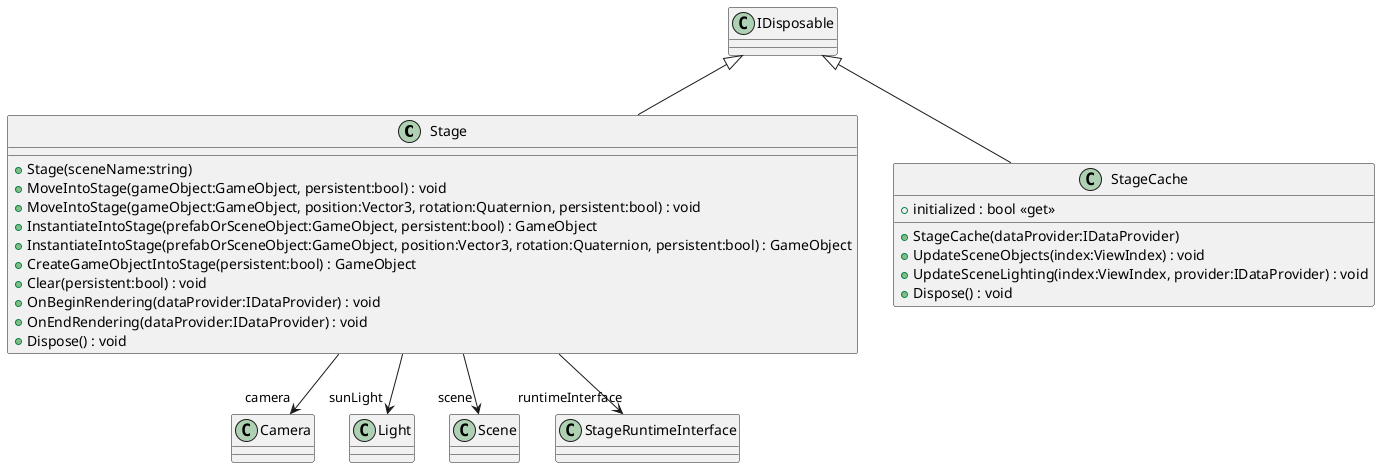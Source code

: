 @startuml
class Stage {
    + Stage(sceneName:string)
    + MoveIntoStage(gameObject:GameObject, persistent:bool) : void
    + MoveIntoStage(gameObject:GameObject, position:Vector3, rotation:Quaternion, persistent:bool) : void
    + InstantiateIntoStage(prefabOrSceneObject:GameObject, persistent:bool) : GameObject
    + InstantiateIntoStage(prefabOrSceneObject:GameObject, position:Vector3, rotation:Quaternion, persistent:bool) : GameObject
    + CreateGameObjectIntoStage(persistent:bool) : GameObject
    + Clear(persistent:bool) : void
    + OnBeginRendering(dataProvider:IDataProvider) : void
    + OnEndRendering(dataProvider:IDataProvider) : void
    + Dispose() : void
}
class StageCache {
    + initialized : bool <<get>>
    + StageCache(dataProvider:IDataProvider)
    + UpdateSceneObjects(index:ViewIndex) : void
    + UpdateSceneLighting(index:ViewIndex, provider:IDataProvider) : void
    + Dispose() : void
}
IDisposable <|-- Stage
Stage --> "camera" Camera
Stage --> "sunLight" Light
Stage --> "scene" Scene
Stage --> "runtimeInterface" StageRuntimeInterface
IDisposable <|-- StageCache
@enduml
